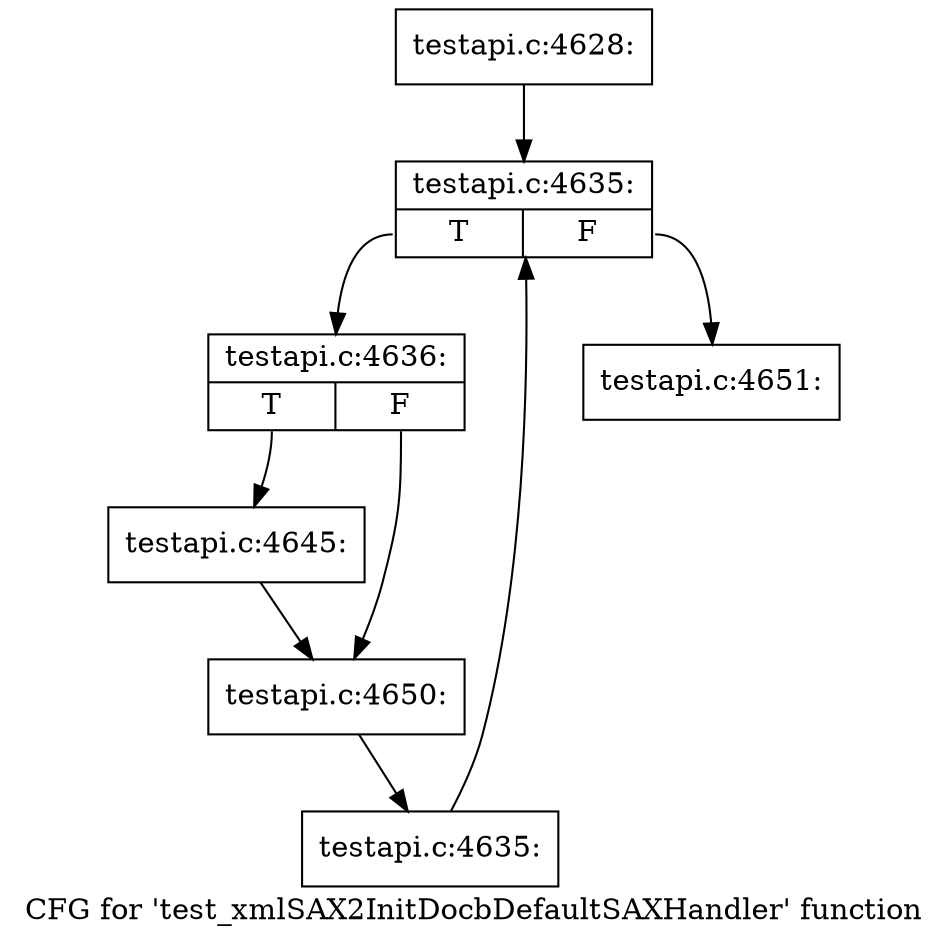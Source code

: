 digraph "CFG for 'test_xmlSAX2InitDocbDefaultSAXHandler' function" {
	label="CFG for 'test_xmlSAX2InitDocbDefaultSAXHandler' function";

	Node0x34a0ef0 [shape=record,label="{testapi.c:4628:}"];
	Node0x34a0ef0 -> Node0x42bb540;
	Node0x42bb540 [shape=record,label="{testapi.c:4635:|{<s0>T|<s1>F}}"];
	Node0x42bb540:s0 -> Node0x42bb820;
	Node0x42bb540:s1 -> Node0x42bb3a0;
	Node0x42bb820 [shape=record,label="{testapi.c:4636:|{<s0>T|<s1>F}}"];
	Node0x42bb820:s0 -> Node0x42bc690;
	Node0x42bb820:s1 -> Node0x42bc9c0;
	Node0x42bc690 [shape=record,label="{testapi.c:4645:}"];
	Node0x42bc690 -> Node0x42bc9c0;
	Node0x42bc9c0 [shape=record,label="{testapi.c:4650:}"];
	Node0x42bc9c0 -> Node0x42bb790;
	Node0x42bb790 [shape=record,label="{testapi.c:4635:}"];
	Node0x42bb790 -> Node0x42bb540;
	Node0x42bb3a0 [shape=record,label="{testapi.c:4651:}"];
}
